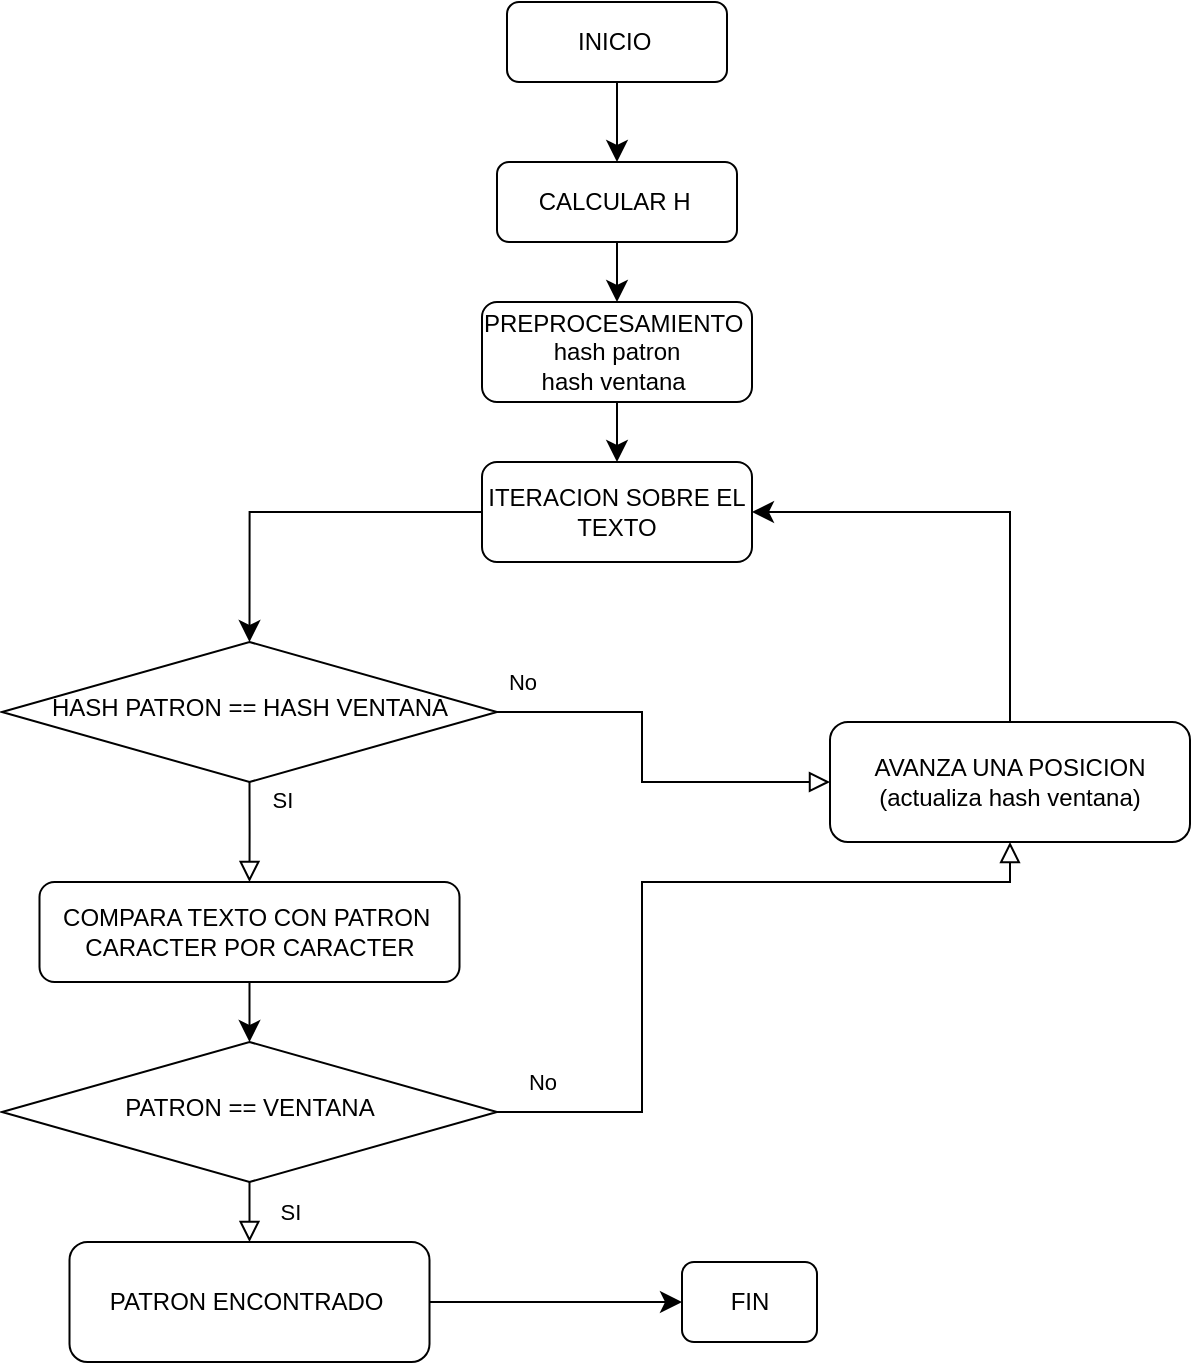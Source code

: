 <mxfile version="23.1.2" type="google">
  <diagram name="Página-1" id="y-wB33gMRaPvA0ZE4rfb">
    <mxGraphModel grid="1" page="1" gridSize="10" guides="1" tooltips="1" connect="1" arrows="1" fold="1" pageScale="1" pageWidth="827" pageHeight="1169" math="0" shadow="0">
      <root>
        <mxCell id="0" />
        <mxCell id="1" parent="0" />
        <mxCell id="_m0WcabML0QgBOEN8baz-3" style="edgeStyle=none;curved=1;rounded=0;orthogonalLoop=1;jettySize=auto;html=1;exitX=0.5;exitY=1;exitDx=0;exitDy=0;entryX=0.5;entryY=0;entryDx=0;entryDy=0;fontSize=12;startSize=8;endSize=8;" edge="1" parent="1" source="_m0WcabML0QgBOEN8baz-4" target="_m0WcabML0QgBOEN8baz-8">
          <mxGeometry relative="1" as="geometry" />
        </mxCell>
        <mxCell id="_m0WcabML0QgBOEN8baz-4" value="CALCULAR H&amp;nbsp;" style="rounded=1;whiteSpace=wrap;html=1;fontSize=12;glass=0;strokeWidth=1;shadow=0;" vertex="1" parent="1">
          <mxGeometry x="347.5" y="100" width="120" height="40" as="geometry" />
        </mxCell>
        <mxCell id="_m0WcabML0QgBOEN8baz-5" value="" style="edgeStyle=none;curved=1;rounded=0;orthogonalLoop=1;jettySize=auto;html=1;fontSize=12;startSize=8;endSize=8;" edge="1" parent="1" source="_m0WcabML0QgBOEN8baz-6" target="_m0WcabML0QgBOEN8baz-4">
          <mxGeometry relative="1" as="geometry" />
        </mxCell>
        <mxCell id="_m0WcabML0QgBOEN8baz-6" value="INICIO&amp;nbsp;" style="rounded=1;whiteSpace=wrap;html=1;fontSize=12;glass=0;strokeWidth=1;shadow=0;" vertex="1" parent="1">
          <mxGeometry x="352.5" y="20" width="110" height="40" as="geometry" />
        </mxCell>
        <mxCell id="_m0WcabML0QgBOEN8baz-7" style="edgeStyle=none;curved=1;rounded=0;orthogonalLoop=1;jettySize=auto;html=1;exitX=0.5;exitY=1;exitDx=0;exitDy=0;entryX=0.5;entryY=0;entryDx=0;entryDy=0;fontSize=12;startSize=8;endSize=8;" edge="1" parent="1" source="_m0WcabML0QgBOEN8baz-8" target="_m0WcabML0QgBOEN8baz-10">
          <mxGeometry relative="1" as="geometry" />
        </mxCell>
        <mxCell id="_m0WcabML0QgBOEN8baz-8" value="PREPROCESAMIENTO&amp;nbsp;&lt;br&gt;hash patron&lt;br&gt;hash ventana&amp;nbsp;" style="rounded=1;whiteSpace=wrap;html=1;fontSize=12;glass=0;strokeWidth=1;shadow=0;" vertex="1" parent="1">
          <mxGeometry x="340" y="170" width="135" height="50" as="geometry" />
        </mxCell>
        <mxCell id="_m0WcabML0QgBOEN8baz-9" value="HASH PATRON == HASH VENTANA" style="rhombus;whiteSpace=wrap;html=1;shadow=0;fontFamily=Helvetica;fontSize=12;align=center;strokeWidth=1;spacing=6;spacingTop=-4;" vertex="1" parent="1">
          <mxGeometry x="100" y="340" width="247.5" height="70" as="geometry" />
        </mxCell>
        <mxCell id="_m0WcabML0QgBOEN8baz-10" value="ITERACION SOBRE EL TEXTO" style="rounded=1;whiteSpace=wrap;html=1;fontSize=12;glass=0;strokeWidth=1;shadow=0;" vertex="1" parent="1">
          <mxGeometry x="340" y="250" width="135" height="50" as="geometry" />
        </mxCell>
        <mxCell id="_m0WcabML0QgBOEN8baz-11" value="SI" style="rounded=0;html=1;jettySize=auto;orthogonalLoop=1;fontSize=11;endArrow=block;endFill=0;endSize=8;strokeWidth=1;shadow=0;labelBackgroundColor=none;edgeStyle=orthogonalEdgeStyle;exitX=0.5;exitY=1;exitDx=0;exitDy=0;entryX=0.5;entryY=0;entryDx=0;entryDy=0;" edge="1" parent="1" source="_m0WcabML0QgBOEN8baz-9" target="_m0WcabML0QgBOEN8baz-17">
          <mxGeometry x="-0.6" y="16" relative="1" as="geometry">
            <mxPoint y="-1" as="offset" />
            <mxPoint x="172" y="450" as="sourcePoint" />
            <mxPoint x="172" y="490" as="targetPoint" />
          </mxGeometry>
        </mxCell>
        <mxCell id="_m0WcabML0QgBOEN8baz-12" value="No" style="edgeStyle=orthogonalEdgeStyle;rounded=0;html=1;jettySize=auto;orthogonalLoop=1;fontSize=11;endArrow=block;endFill=0;endSize=8;strokeWidth=1;shadow=0;labelBackgroundColor=none;" edge="1" parent="1" source="_m0WcabML0QgBOEN8baz-9" target="_m0WcabML0QgBOEN8baz-18">
          <mxGeometry x="-0.876" y="15" relative="1" as="geometry">
            <mxPoint as="offset" />
            <mxPoint x="370" y="385" as="sourcePoint" />
            <mxPoint x="545" y="384.97" as="targetPoint" />
            <Array as="points">
              <mxPoint x="420" y="375" />
              <mxPoint x="420" y="410" />
            </Array>
          </mxGeometry>
        </mxCell>
        <mxCell id="_m0WcabML0QgBOEN8baz-13" value="PATRON == VENTANA" style="rhombus;whiteSpace=wrap;html=1;shadow=0;fontFamily=Helvetica;fontSize=12;align=center;strokeWidth=1;spacing=6;spacingTop=-4;" vertex="1" parent="1">
          <mxGeometry x="100" y="540" width="247.5" height="70" as="geometry" />
        </mxCell>
        <mxCell id="_m0WcabML0QgBOEN8baz-14" value="SI" style="rounded=0;html=1;jettySize=auto;orthogonalLoop=1;fontSize=11;endArrow=block;endFill=0;endSize=8;strokeWidth=1;shadow=0;labelBackgroundColor=none;edgeStyle=orthogonalEdgeStyle;exitX=0.5;exitY=1;exitDx=0;exitDy=0;entryX=0.5;entryY=0;entryDx=0;entryDy=0;" edge="1" parent="1" source="_m0WcabML0QgBOEN8baz-13" target="_m0WcabML0QgBOEN8baz-22">
          <mxGeometry y="20" relative="1" as="geometry">
            <mxPoint as="offset" />
            <mxPoint x="172" y="670" as="sourcePoint" />
            <mxPoint x="200" y="670" as="targetPoint" />
            <Array as="points">
              <mxPoint x="224" y="610" />
              <mxPoint x="224" y="610" />
            </Array>
          </mxGeometry>
        </mxCell>
        <mxCell id="_m0WcabML0QgBOEN8baz-15" value="No" style="edgeStyle=orthogonalEdgeStyle;rounded=0;html=1;jettySize=auto;orthogonalLoop=1;fontSize=11;endArrow=block;endFill=0;endSize=8;strokeWidth=1;shadow=0;labelBackgroundColor=none;" edge="1" parent="1" source="_m0WcabML0QgBOEN8baz-13" target="_m0WcabML0QgBOEN8baz-18">
          <mxGeometry x="-0.885" y="15" relative="1" as="geometry">
            <mxPoint as="offset" />
            <mxPoint x="296.25" y="634.5" as="sourcePoint" />
            <mxPoint x="346.25" y="634.5" as="targetPoint" />
            <Array as="points">
              <mxPoint x="420" y="575" />
              <mxPoint x="420" y="460" />
              <mxPoint x="604" y="460" />
            </Array>
          </mxGeometry>
        </mxCell>
        <mxCell id="_m0WcabML0QgBOEN8baz-16" style="edgeStyle=none;curved=1;rounded=0;orthogonalLoop=1;jettySize=auto;html=1;fontSize=12;startSize=8;endSize=8;" edge="1" parent="1" source="_m0WcabML0QgBOEN8baz-17" target="_m0WcabML0QgBOEN8baz-13">
          <mxGeometry relative="1" as="geometry" />
        </mxCell>
        <mxCell id="_m0WcabML0QgBOEN8baz-17" value="COMPARA TEXTO CON PATRON&amp;nbsp; CARACTER POR CARACTER" style="rounded=1;whiteSpace=wrap;html=1;fontSize=12;glass=0;strokeWidth=1;shadow=0;" vertex="1" parent="1">
          <mxGeometry x="118.75" y="460" width="210" height="50" as="geometry" />
        </mxCell>
        <mxCell id="_m0WcabML0QgBOEN8baz-18" value="AVANZA UNA POSICION (actualiza hash ventana)" style="rounded=1;whiteSpace=wrap;html=1;fontSize=12;glass=0;strokeWidth=1;shadow=0;" vertex="1" parent="1">
          <mxGeometry x="514" y="380" width="180" height="60" as="geometry" />
        </mxCell>
        <mxCell id="_m0WcabML0QgBOEN8baz-19" style="edgeStyle=none;curved=1;rounded=0;orthogonalLoop=1;jettySize=auto;html=1;entryX=0;entryY=0.5;entryDx=0;entryDy=0;fontSize=12;startSize=8;endSize=8;" edge="1" parent="1" source="_m0WcabML0QgBOEN8baz-18" target="_m0WcabML0QgBOEN8baz-18">
          <mxGeometry relative="1" as="geometry" />
        </mxCell>
        <mxCell id="_m0WcabML0QgBOEN8baz-20" style="edgeStyle=none;curved=1;rounded=0;orthogonalLoop=1;jettySize=auto;html=1;entryX=0.5;entryY=0;entryDx=0;entryDy=0;fontSize=12;startSize=8;endSize=8;" edge="1" parent="1" source="_m0WcabML0QgBOEN8baz-17" target="_m0WcabML0QgBOEN8baz-17">
          <mxGeometry relative="1" as="geometry" />
        </mxCell>
        <mxCell id="_m0WcabML0QgBOEN8baz-21" style="edgeStyle=none;curved=1;rounded=0;orthogonalLoop=1;jettySize=auto;html=1;exitX=1;exitY=0.5;exitDx=0;exitDy=0;fontSize=12;startSize=8;endSize=8;" edge="1" parent="1" source="_m0WcabML0QgBOEN8baz-22" target="_m0WcabML0QgBOEN8baz-23">
          <mxGeometry relative="1" as="geometry" />
        </mxCell>
        <mxCell id="_m0WcabML0QgBOEN8baz-22" value="PATRON ENCONTRADO&amp;nbsp;" style="rounded=1;whiteSpace=wrap;html=1;fontSize=12;glass=0;strokeWidth=1;shadow=0;" vertex="1" parent="1">
          <mxGeometry x="133.75" y="640" width="180" height="60" as="geometry" />
        </mxCell>
        <mxCell id="_m0WcabML0QgBOEN8baz-23" value="FIN" style="rounded=1;whiteSpace=wrap;html=1;fontSize=12;glass=0;strokeWidth=1;shadow=0;" vertex="1" parent="1">
          <mxGeometry x="440" y="650" width="67.5" height="40" as="geometry" />
        </mxCell>
        <mxCell id="_m0WcabML0QgBOEN8baz-24" value="" style="edgeStyle=segmentEdgeStyle;endArrow=classic;html=1;curved=0;rounded=0;endSize=8;startSize=8;sourcePerimeterSpacing=0;targetPerimeterSpacing=0;fontSize=12;entryX=1;entryY=0.5;entryDx=0;entryDy=0;exitX=0.5;exitY=0;exitDx=0;exitDy=0;" edge="1" parent="1" source="_m0WcabML0QgBOEN8baz-18" target="_m0WcabML0QgBOEN8baz-10">
          <mxGeometry width="140" relative="1" as="geometry">
            <mxPoint x="560" y="244.97" as="sourcePoint" />
            <mxPoint x="700" y="304.97" as="targetPoint" />
            <Array as="points">
              <mxPoint x="604" y="275" />
            </Array>
          </mxGeometry>
        </mxCell>
        <mxCell id="_m0WcabML0QgBOEN8baz-25" value="" style="edgeStyle=segmentEdgeStyle;endArrow=classic;html=1;curved=0;rounded=0;endSize=8;startSize=8;sourcePerimeterSpacing=0;targetPerimeterSpacing=0;fontSize=12;entryX=0.5;entryY=0;entryDx=0;entryDy=0;exitX=0;exitY=0.5;exitDx=0;exitDy=0;" edge="1" parent="1" source="_m0WcabML0QgBOEN8baz-10" target="_m0WcabML0QgBOEN8baz-9">
          <mxGeometry width="140" relative="1" as="geometry">
            <mxPoint x="248" y="140" as="sourcePoint" />
            <mxPoint x="118.75" y="140" as="targetPoint" />
            <Array as="points">
              <mxPoint x="224" y="275" />
            </Array>
          </mxGeometry>
        </mxCell>
      </root>
    </mxGraphModel>
  </diagram>
</mxfile>
